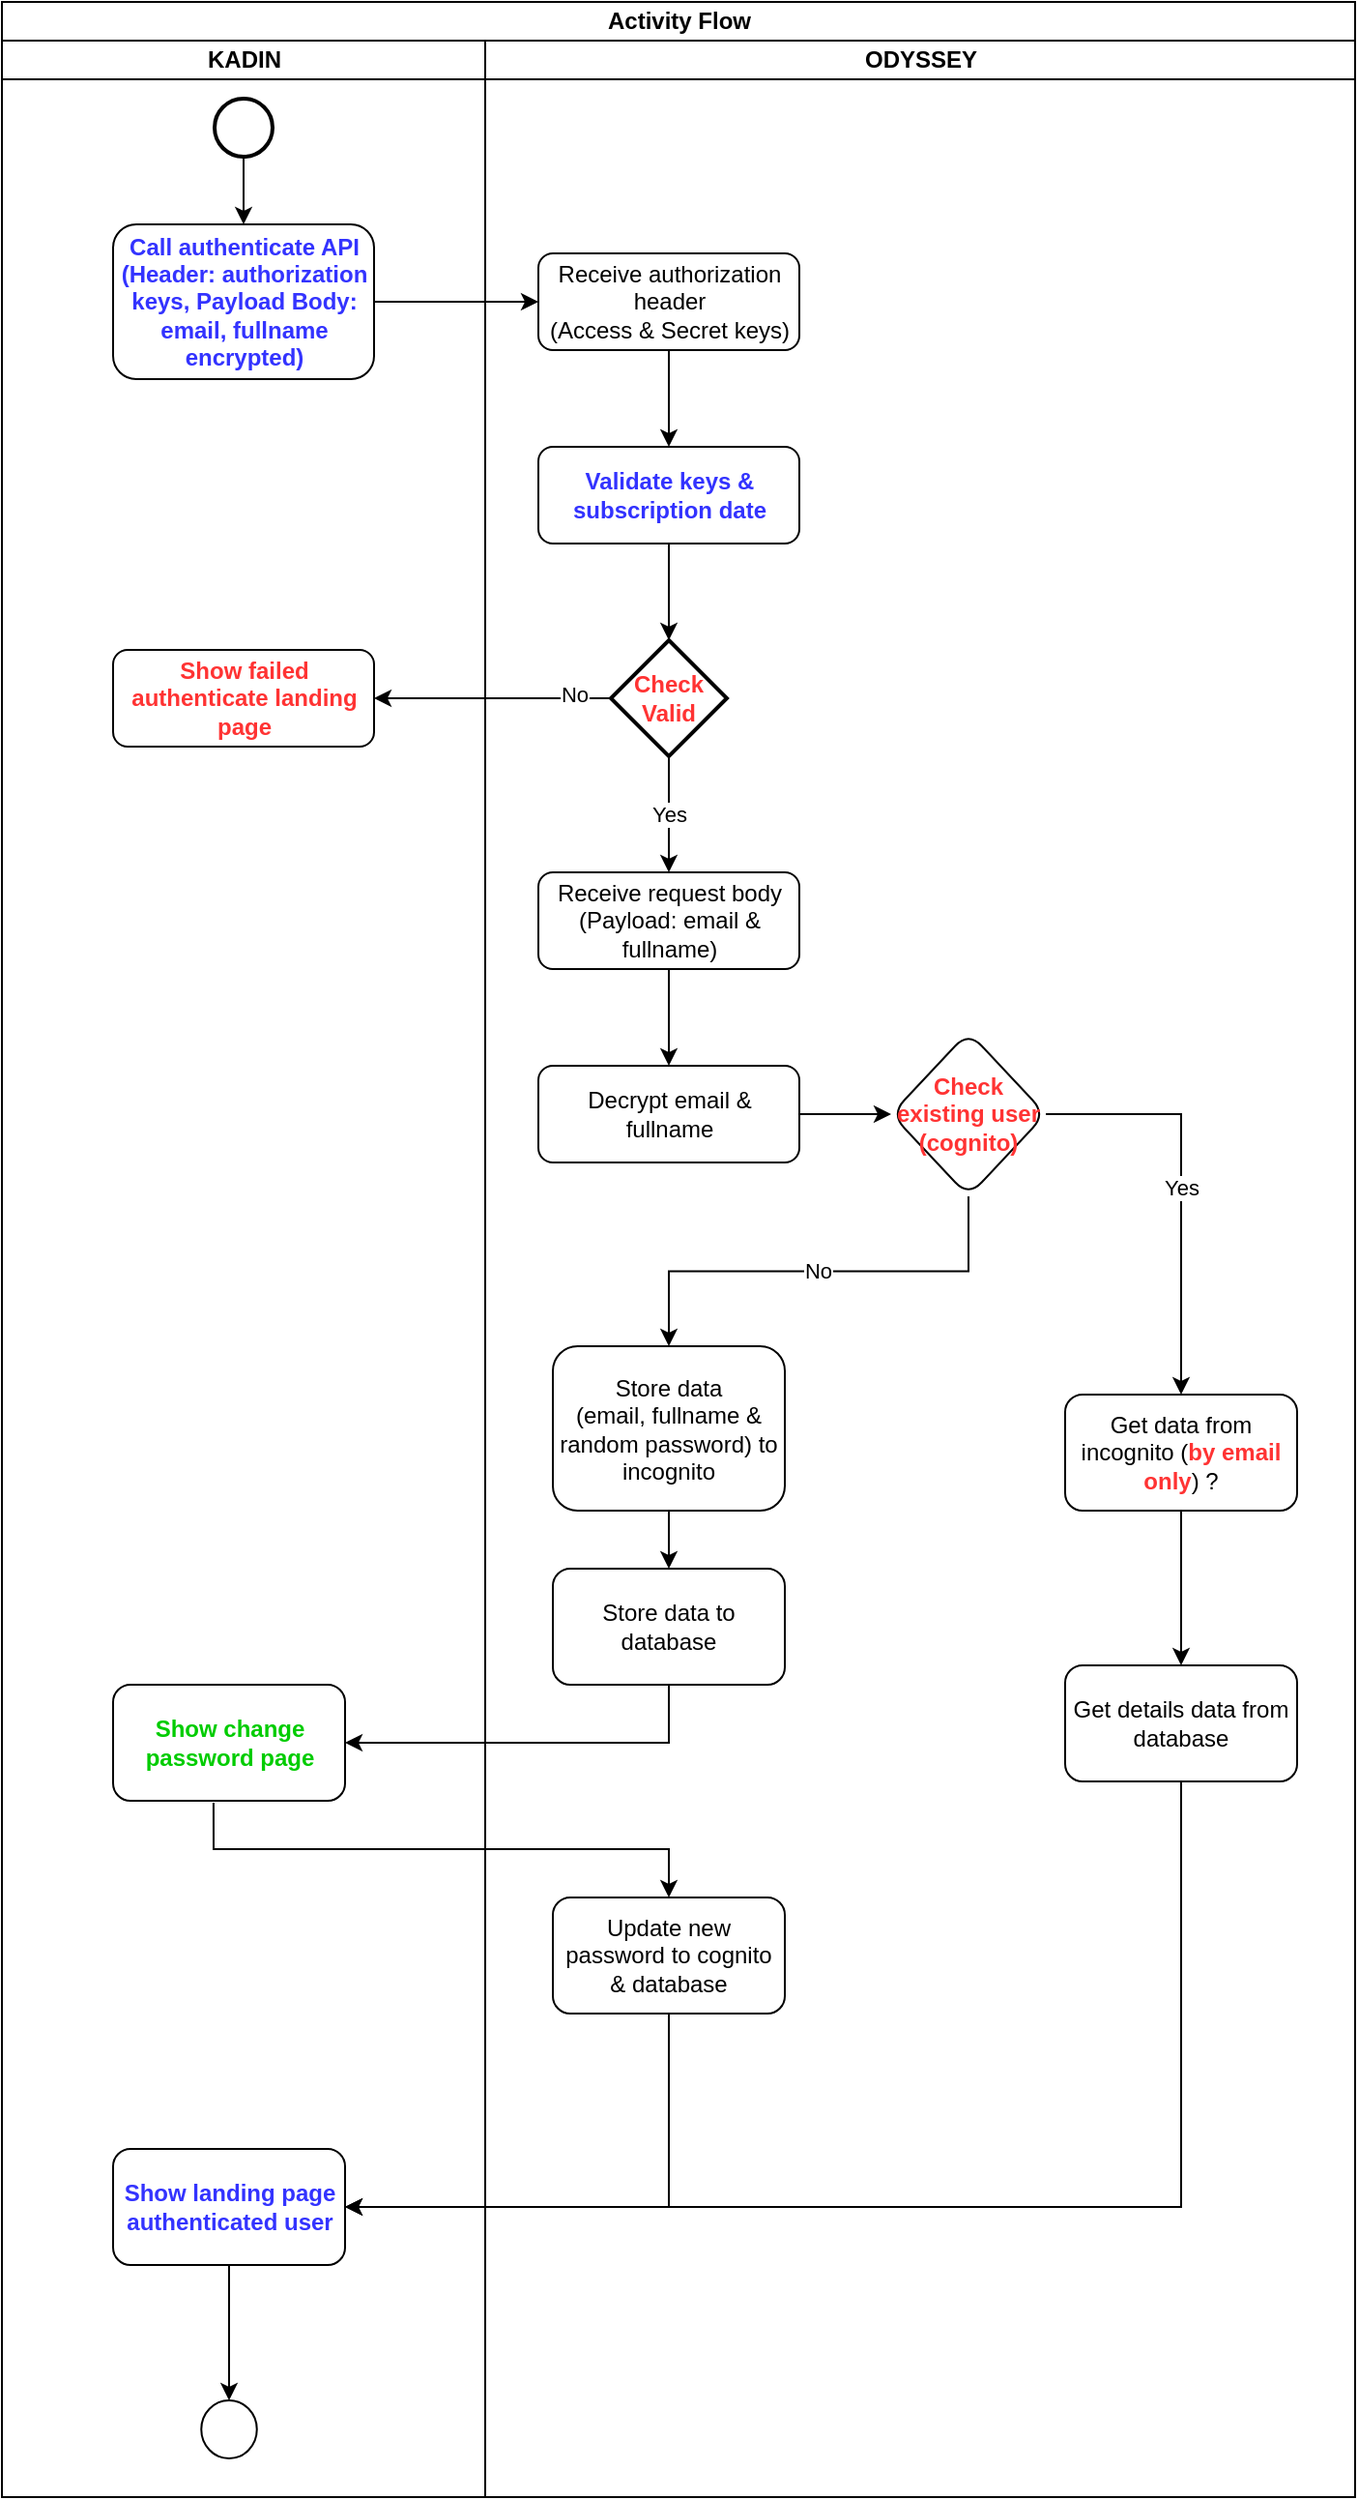 <mxfile version="20.8.3" type="github">
  <diagram id="cROLNhJi18jyMTtRT4qv" name="Page-1">
    <mxGraphModel dx="1434" dy="788" grid="1" gridSize="10" guides="1" tooltips="1" connect="1" arrows="1" fold="1" page="1" pageScale="1" pageWidth="850" pageHeight="1100" math="0" shadow="0">
      <root>
        <mxCell id="0" />
        <mxCell id="1" parent="0" />
        <mxCell id="6nmaoUBlLYGYx-6xs3CL-19" value="Activity Flow" style="swimlane;childLayout=stackLayout;resizeParent=1;resizeParentMax=0;startSize=20;html=1;" vertex="1" parent="1">
          <mxGeometry x="55" y="70" width="700" height="1290" as="geometry" />
        </mxCell>
        <mxCell id="6nmaoUBlLYGYx-6xs3CL-20" value="KADIN" style="swimlane;startSize=20;html=1;" vertex="1" parent="6nmaoUBlLYGYx-6xs3CL-19">
          <mxGeometry y="20" width="250" height="1270" as="geometry" />
        </mxCell>
        <mxCell id="6nmaoUBlLYGYx-6xs3CL-26" value="Call authenticate API (Header: authorization keys, Payload Body: email, fullname encrypted)" style="rounded=1;whiteSpace=wrap;html=1;fontColor=#3333FF;fontStyle=1" vertex="1" parent="6nmaoUBlLYGYx-6xs3CL-20">
          <mxGeometry x="57.5" y="95" width="135" height="80" as="geometry" />
        </mxCell>
        <mxCell id="6nmaoUBlLYGYx-6xs3CL-29" value="" style="edgeStyle=orthogonalEdgeStyle;rounded=0;orthogonalLoop=1;jettySize=auto;html=1;" edge="1" parent="6nmaoUBlLYGYx-6xs3CL-20" source="6nmaoUBlLYGYx-6xs3CL-28" target="6nmaoUBlLYGYx-6xs3CL-26">
          <mxGeometry relative="1" as="geometry" />
        </mxCell>
        <mxCell id="6nmaoUBlLYGYx-6xs3CL-28" value="" style="strokeWidth=2;html=1;shape=mxgraph.flowchart.start_2;whiteSpace=wrap;" vertex="1" parent="6nmaoUBlLYGYx-6xs3CL-20">
          <mxGeometry x="110" y="30" width="30" height="30" as="geometry" />
        </mxCell>
        <mxCell id="6nmaoUBlLYGYx-6xs3CL-30" value="Show failed authenticate landing page" style="rounded=1;whiteSpace=wrap;html=1;fontColor=#FF3333;fontStyle=1" vertex="1" parent="6nmaoUBlLYGYx-6xs3CL-20">
          <mxGeometry x="57.5" y="315" width="135" height="50" as="geometry" />
        </mxCell>
        <mxCell id="6nmaoUBlLYGYx-6xs3CL-71" value="" style="edgeStyle=orthogonalEdgeStyle;rounded=0;orthogonalLoop=1;jettySize=auto;html=1;" edge="1" parent="6nmaoUBlLYGYx-6xs3CL-20" source="6nmaoUBlLYGYx-6xs3CL-57" target="6nmaoUBlLYGYx-6xs3CL-70">
          <mxGeometry relative="1" as="geometry" />
        </mxCell>
        <mxCell id="6nmaoUBlLYGYx-6xs3CL-57" value="Show landing page authenticated user" style="whiteSpace=wrap;html=1;rounded=1;fontColor=#3333FF;fontStyle=1" vertex="1" parent="6nmaoUBlLYGYx-6xs3CL-20">
          <mxGeometry x="57.5" y="1090" width="120" height="60" as="geometry" />
        </mxCell>
        <mxCell id="6nmaoUBlLYGYx-6xs3CL-52" value="Show change password page" style="whiteSpace=wrap;html=1;rounded=1;fontColor=#00CC00;fontStyle=1" vertex="1" parent="6nmaoUBlLYGYx-6xs3CL-20">
          <mxGeometry x="57.5" y="850" width="120" height="60" as="geometry" />
        </mxCell>
        <mxCell id="6nmaoUBlLYGYx-6xs3CL-70" value="" style="ellipse;whiteSpace=wrap;html=1;rounded=1;" vertex="1" parent="6nmaoUBlLYGYx-6xs3CL-20">
          <mxGeometry x="103.13" y="1220" width="28.75" height="30" as="geometry" />
        </mxCell>
        <mxCell id="6nmaoUBlLYGYx-6xs3CL-21" value="ODYSSEY" style="swimlane;startSize=20;html=1;" vertex="1" parent="6nmaoUBlLYGYx-6xs3CL-19">
          <mxGeometry x="250" y="20" width="450" height="1270" as="geometry" />
        </mxCell>
        <mxCell id="6nmaoUBlLYGYx-6xs3CL-47" style="edgeStyle=orthogonalEdgeStyle;rounded=0;orthogonalLoop=1;jettySize=auto;html=1;" edge="1" parent="6nmaoUBlLYGYx-6xs3CL-21" source="6nmaoUBlLYGYx-6xs3CL-31" target="6nmaoUBlLYGYx-6xs3CL-34">
          <mxGeometry relative="1" as="geometry" />
        </mxCell>
        <mxCell id="6nmaoUBlLYGYx-6xs3CL-31" value="Receive authorization header&lt;br&gt;(Access &amp;amp; Secret keys)" style="rounded=1;whiteSpace=wrap;html=1;" vertex="1" parent="6nmaoUBlLYGYx-6xs3CL-21">
          <mxGeometry x="27.5" y="110" width="135" height="50" as="geometry" />
        </mxCell>
        <mxCell id="6nmaoUBlLYGYx-6xs3CL-37" value="" style="edgeStyle=orthogonalEdgeStyle;rounded=0;orthogonalLoop=1;jettySize=auto;html=1;" edge="1" parent="6nmaoUBlLYGYx-6xs3CL-21" source="6nmaoUBlLYGYx-6xs3CL-34" target="6nmaoUBlLYGYx-6xs3CL-35">
          <mxGeometry relative="1" as="geometry" />
        </mxCell>
        <mxCell id="6nmaoUBlLYGYx-6xs3CL-34" value="Validate keys &amp;amp; subscription date" style="rounded=1;whiteSpace=wrap;html=1;fontColor=#3333FF;fontStyle=1" vertex="1" parent="6nmaoUBlLYGYx-6xs3CL-21">
          <mxGeometry x="27.5" y="210" width="135" height="50" as="geometry" />
        </mxCell>
        <mxCell id="6nmaoUBlLYGYx-6xs3CL-42" value="Yes" style="edgeStyle=orthogonalEdgeStyle;rounded=0;orthogonalLoop=1;jettySize=auto;html=1;" edge="1" parent="6nmaoUBlLYGYx-6xs3CL-21" source="6nmaoUBlLYGYx-6xs3CL-35" target="6nmaoUBlLYGYx-6xs3CL-41">
          <mxGeometry relative="1" as="geometry" />
        </mxCell>
        <mxCell id="6nmaoUBlLYGYx-6xs3CL-35" value="Check Valid" style="strokeWidth=2;html=1;shape=mxgraph.flowchart.decision;whiteSpace=wrap;fontColor=#FF3333;fontStyle=1" vertex="1" parent="6nmaoUBlLYGYx-6xs3CL-21">
          <mxGeometry x="65" y="310" width="60" height="60" as="geometry" />
        </mxCell>
        <mxCell id="6nmaoUBlLYGYx-6xs3CL-46" style="edgeStyle=orthogonalEdgeStyle;rounded=0;orthogonalLoop=1;jettySize=auto;html=1;" edge="1" parent="6nmaoUBlLYGYx-6xs3CL-21" source="6nmaoUBlLYGYx-6xs3CL-41" target="6nmaoUBlLYGYx-6xs3CL-33">
          <mxGeometry relative="1" as="geometry" />
        </mxCell>
        <mxCell id="6nmaoUBlLYGYx-6xs3CL-41" value="Receive request body&lt;br&gt;(Payload: email &amp;amp; fullname)" style="rounded=1;whiteSpace=wrap;html=1;" vertex="1" parent="6nmaoUBlLYGYx-6xs3CL-21">
          <mxGeometry x="27.5" y="430" width="135" height="50" as="geometry" />
        </mxCell>
        <mxCell id="6nmaoUBlLYGYx-6xs3CL-49" value="No" style="edgeStyle=orthogonalEdgeStyle;rounded=0;orthogonalLoop=1;jettySize=auto;html=1;exitX=0.5;exitY=1;exitDx=0;exitDy=0;" edge="1" parent="6nmaoUBlLYGYx-6xs3CL-21" source="6nmaoUBlLYGYx-6xs3CL-63" target="6nmaoUBlLYGYx-6xs3CL-48">
          <mxGeometry relative="1" as="geometry" />
        </mxCell>
        <mxCell id="6nmaoUBlLYGYx-6xs3CL-64" value="" style="edgeStyle=orthogonalEdgeStyle;rounded=0;orthogonalLoop=1;jettySize=auto;html=1;" edge="1" parent="6nmaoUBlLYGYx-6xs3CL-21" source="6nmaoUBlLYGYx-6xs3CL-33" target="6nmaoUBlLYGYx-6xs3CL-63">
          <mxGeometry relative="1" as="geometry" />
        </mxCell>
        <mxCell id="6nmaoUBlLYGYx-6xs3CL-33" value="Decrypt email &amp;amp; fullname" style="rounded=1;whiteSpace=wrap;html=1;" vertex="1" parent="6nmaoUBlLYGYx-6xs3CL-21">
          <mxGeometry x="27.5" y="530" width="135" height="50" as="geometry" />
        </mxCell>
        <mxCell id="6nmaoUBlLYGYx-6xs3CL-48" value="Store data&lt;br&gt;(email, fullname &amp;amp; random password) to incognito" style="whiteSpace=wrap;html=1;rounded=1;" vertex="1" parent="6nmaoUBlLYGYx-6xs3CL-21">
          <mxGeometry x="35" y="675" width="120" height="85" as="geometry" />
        </mxCell>
        <mxCell id="6nmaoUBlLYGYx-6xs3CL-66" value="Yes" style="edgeStyle=orthogonalEdgeStyle;rounded=0;orthogonalLoop=1;jettySize=auto;html=1;" edge="1" parent="6nmaoUBlLYGYx-6xs3CL-21" source="6nmaoUBlLYGYx-6xs3CL-63" target="6nmaoUBlLYGYx-6xs3CL-65">
          <mxGeometry relative="1" as="geometry" />
        </mxCell>
        <mxCell id="6nmaoUBlLYGYx-6xs3CL-63" value="Check existing user (cognito)" style="rhombus;whiteSpace=wrap;html=1;rounded=1;fontStyle=1;fontColor=#FF3333;" vertex="1" parent="6nmaoUBlLYGYx-6xs3CL-21">
          <mxGeometry x="210" y="512.5" width="80" height="85" as="geometry" />
        </mxCell>
        <mxCell id="6nmaoUBlLYGYx-6xs3CL-68" value="" style="edgeStyle=orthogonalEdgeStyle;rounded=0;orthogonalLoop=1;jettySize=auto;html=1;" edge="1" parent="6nmaoUBlLYGYx-6xs3CL-21" source="6nmaoUBlLYGYx-6xs3CL-65" target="6nmaoUBlLYGYx-6xs3CL-67">
          <mxGeometry relative="1" as="geometry" />
        </mxCell>
        <mxCell id="6nmaoUBlLYGYx-6xs3CL-65" value="Get data from incognito (&lt;b&gt;&lt;font color=&quot;#ff3333&quot;&gt;by email only&lt;/font&gt;&lt;/b&gt;) ?" style="whiteSpace=wrap;html=1;rounded=1;" vertex="1" parent="6nmaoUBlLYGYx-6xs3CL-21">
          <mxGeometry x="300" y="700" width="120" height="60" as="geometry" />
        </mxCell>
        <mxCell id="6nmaoUBlLYGYx-6xs3CL-67" value="Get details data from database" style="whiteSpace=wrap;html=1;rounded=1;" vertex="1" parent="6nmaoUBlLYGYx-6xs3CL-21">
          <mxGeometry x="300" y="840" width="120" height="60" as="geometry" />
        </mxCell>
        <mxCell id="6nmaoUBlLYGYx-6xs3CL-50" value="Store data to database" style="whiteSpace=wrap;html=1;rounded=1;" vertex="1" parent="6nmaoUBlLYGYx-6xs3CL-21">
          <mxGeometry x="35" y="790" width="120" height="60" as="geometry" />
        </mxCell>
        <mxCell id="6nmaoUBlLYGYx-6xs3CL-51" value="" style="edgeStyle=orthogonalEdgeStyle;rounded=0;orthogonalLoop=1;jettySize=auto;html=1;" edge="1" parent="6nmaoUBlLYGYx-6xs3CL-21" source="6nmaoUBlLYGYx-6xs3CL-48" target="6nmaoUBlLYGYx-6xs3CL-50">
          <mxGeometry relative="1" as="geometry" />
        </mxCell>
        <mxCell id="6nmaoUBlLYGYx-6xs3CL-54" value="Update new password to cognito &amp;amp; database" style="whiteSpace=wrap;html=1;rounded=1;" vertex="1" parent="6nmaoUBlLYGYx-6xs3CL-21">
          <mxGeometry x="35" y="960" width="120" height="60" as="geometry" />
        </mxCell>
        <mxCell id="6nmaoUBlLYGYx-6xs3CL-32" style="edgeStyle=orthogonalEdgeStyle;rounded=0;orthogonalLoop=1;jettySize=auto;html=1;" edge="1" parent="6nmaoUBlLYGYx-6xs3CL-19" source="6nmaoUBlLYGYx-6xs3CL-26" target="6nmaoUBlLYGYx-6xs3CL-31">
          <mxGeometry relative="1" as="geometry" />
        </mxCell>
        <mxCell id="6nmaoUBlLYGYx-6xs3CL-40" value="" style="edgeStyle=orthogonalEdgeStyle;rounded=0;orthogonalLoop=1;jettySize=auto;html=1;" edge="1" parent="6nmaoUBlLYGYx-6xs3CL-19" source="6nmaoUBlLYGYx-6xs3CL-35" target="6nmaoUBlLYGYx-6xs3CL-30">
          <mxGeometry relative="1" as="geometry" />
        </mxCell>
        <mxCell id="6nmaoUBlLYGYx-6xs3CL-43" value="No" style="edgeLabel;html=1;align=center;verticalAlign=middle;resizable=0;points=[];" vertex="1" connectable="0" parent="6nmaoUBlLYGYx-6xs3CL-40">
          <mxGeometry x="-0.688" y="-2" relative="1" as="geometry">
            <mxPoint as="offset" />
          </mxGeometry>
        </mxCell>
        <mxCell id="6nmaoUBlLYGYx-6xs3CL-69" style="edgeStyle=orthogonalEdgeStyle;rounded=0;orthogonalLoop=1;jettySize=auto;html=1;exitX=0.5;exitY=1;exitDx=0;exitDy=0;" edge="1" parent="6nmaoUBlLYGYx-6xs3CL-19" source="6nmaoUBlLYGYx-6xs3CL-67" target="6nmaoUBlLYGYx-6xs3CL-57">
          <mxGeometry relative="1" as="geometry">
            <Array as="points">
              <mxPoint x="610" y="1140" />
            </Array>
          </mxGeometry>
        </mxCell>
        <mxCell id="6nmaoUBlLYGYx-6xs3CL-53" value="" style="edgeStyle=orthogonalEdgeStyle;rounded=0;orthogonalLoop=1;jettySize=auto;html=1;exitX=0.5;exitY=1;exitDx=0;exitDy=0;" edge="1" parent="6nmaoUBlLYGYx-6xs3CL-19" source="6nmaoUBlLYGYx-6xs3CL-50" target="6nmaoUBlLYGYx-6xs3CL-52">
          <mxGeometry relative="1" as="geometry" />
        </mxCell>
        <mxCell id="6nmaoUBlLYGYx-6xs3CL-55" value="" style="edgeStyle=orthogonalEdgeStyle;rounded=0;orthogonalLoop=1;jettySize=auto;html=1;exitX=0.433;exitY=1.017;exitDx=0;exitDy=0;exitPerimeter=0;" edge="1" parent="6nmaoUBlLYGYx-6xs3CL-19" source="6nmaoUBlLYGYx-6xs3CL-52" target="6nmaoUBlLYGYx-6xs3CL-54">
          <mxGeometry relative="1" as="geometry" />
        </mxCell>
        <mxCell id="6nmaoUBlLYGYx-6xs3CL-58" value="" style="edgeStyle=orthogonalEdgeStyle;rounded=0;orthogonalLoop=1;jettySize=auto;html=1;exitX=0.5;exitY=1;exitDx=0;exitDy=0;entryX=1;entryY=0.5;entryDx=0;entryDy=0;" edge="1" parent="6nmaoUBlLYGYx-6xs3CL-19" source="6nmaoUBlLYGYx-6xs3CL-54" target="6nmaoUBlLYGYx-6xs3CL-57">
          <mxGeometry relative="1" as="geometry" />
        </mxCell>
      </root>
    </mxGraphModel>
  </diagram>
</mxfile>
